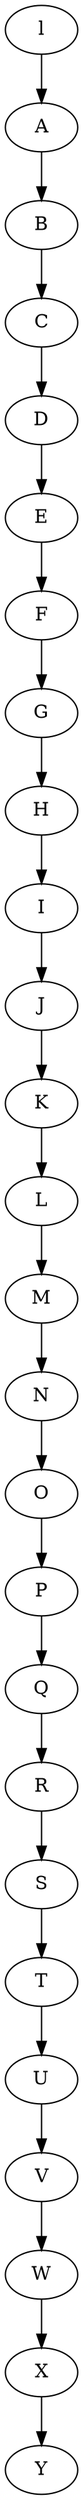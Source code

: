 digraph G{
l -> A;
A -> B;
B -> C;
C -> D;
D -> E;
E -> F;
F -> G;
G -> H;
H -> I;
I -> J;
J -> K;
K -> L;
L -> M;
M -> N;
N -> O;
O -> P;
P -> Q;
Q -> R;
R -> S;
S -> T;
T -> U;
U -> V;
V -> W;
W -> X;
X -> Y;
}
